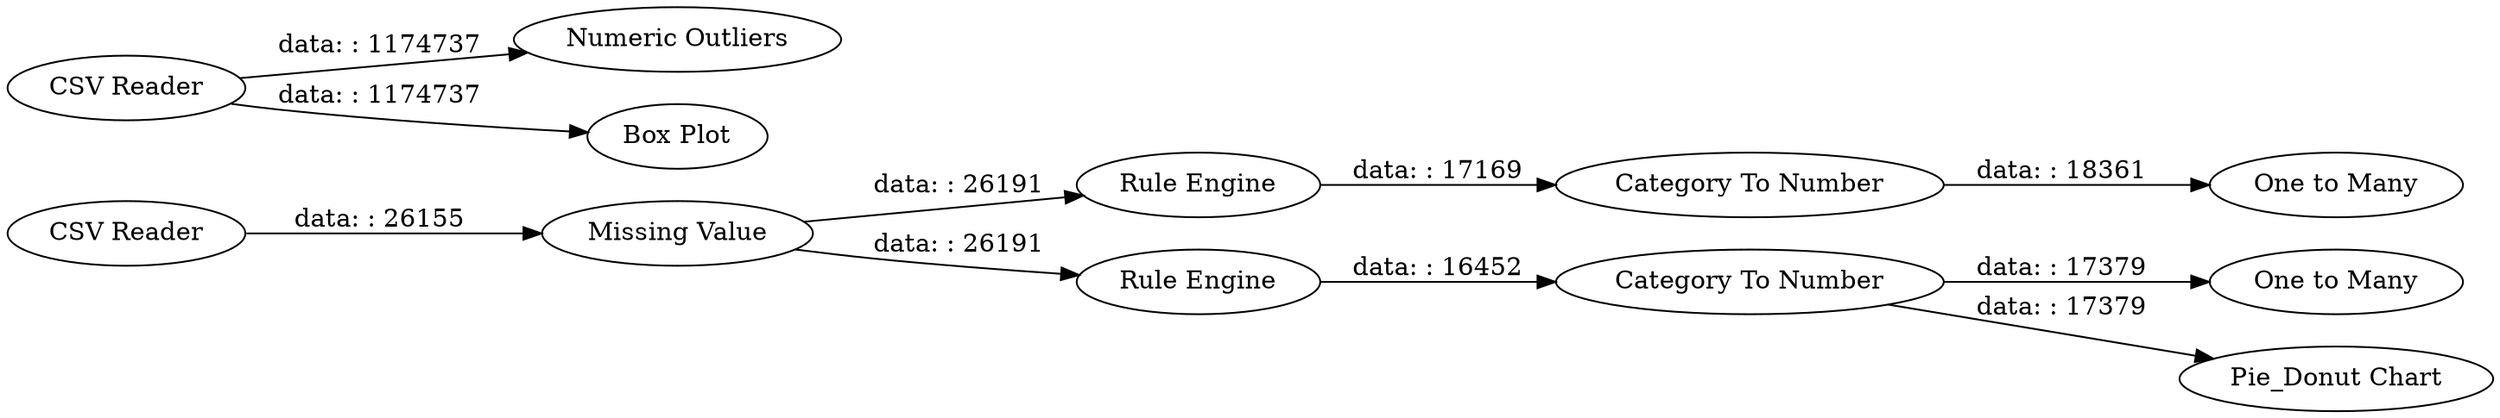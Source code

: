 digraph {
	"-70094170364388528_11" [label="Rule Engine"]
	"-70094170364388528_1" [label="CSV Reader"]
	"-70094170364388528_10" [label="Category To Number"]
	"-70094170364388528_9" [label="One to Many"]
	"-70094170364388528_5" [label="Missing Value"]
	"-70094170364388528_6" [label="Rule Engine"]
	"-70094170364388528_4" [label="CSV Reader"]
	"-70094170364388528_3" [label="Numeric Outliers"]
	"-70094170364388528_8" [label="One to Many"]
	"-70094170364388528_2" [label="Box Plot"]
	"-70094170364388528_7" [label="Category To Number"]
	"-70094170364388528_12" [label="Pie_Donut Chart"]
	"-70094170364388528_4" -> "-70094170364388528_5" [label="data: : 26155"]
	"-70094170364388528_11" -> "-70094170364388528_10" [label="data: : 17169"]
	"-70094170364388528_5" -> "-70094170364388528_6" [label="data: : 26191"]
	"-70094170364388528_1" -> "-70094170364388528_3" [label="data: : 1174737"]
	"-70094170364388528_10" -> "-70094170364388528_9" [label="data: : 18361"]
	"-70094170364388528_7" -> "-70094170364388528_12" [label="data: : 17379"]
	"-70094170364388528_1" -> "-70094170364388528_2" [label="data: : 1174737"]
	"-70094170364388528_6" -> "-70094170364388528_7" [label="data: : 16452"]
	"-70094170364388528_5" -> "-70094170364388528_11" [label="data: : 26191"]
	"-70094170364388528_7" -> "-70094170364388528_8" [label="data: : 17379"]
	rankdir=LR
}
